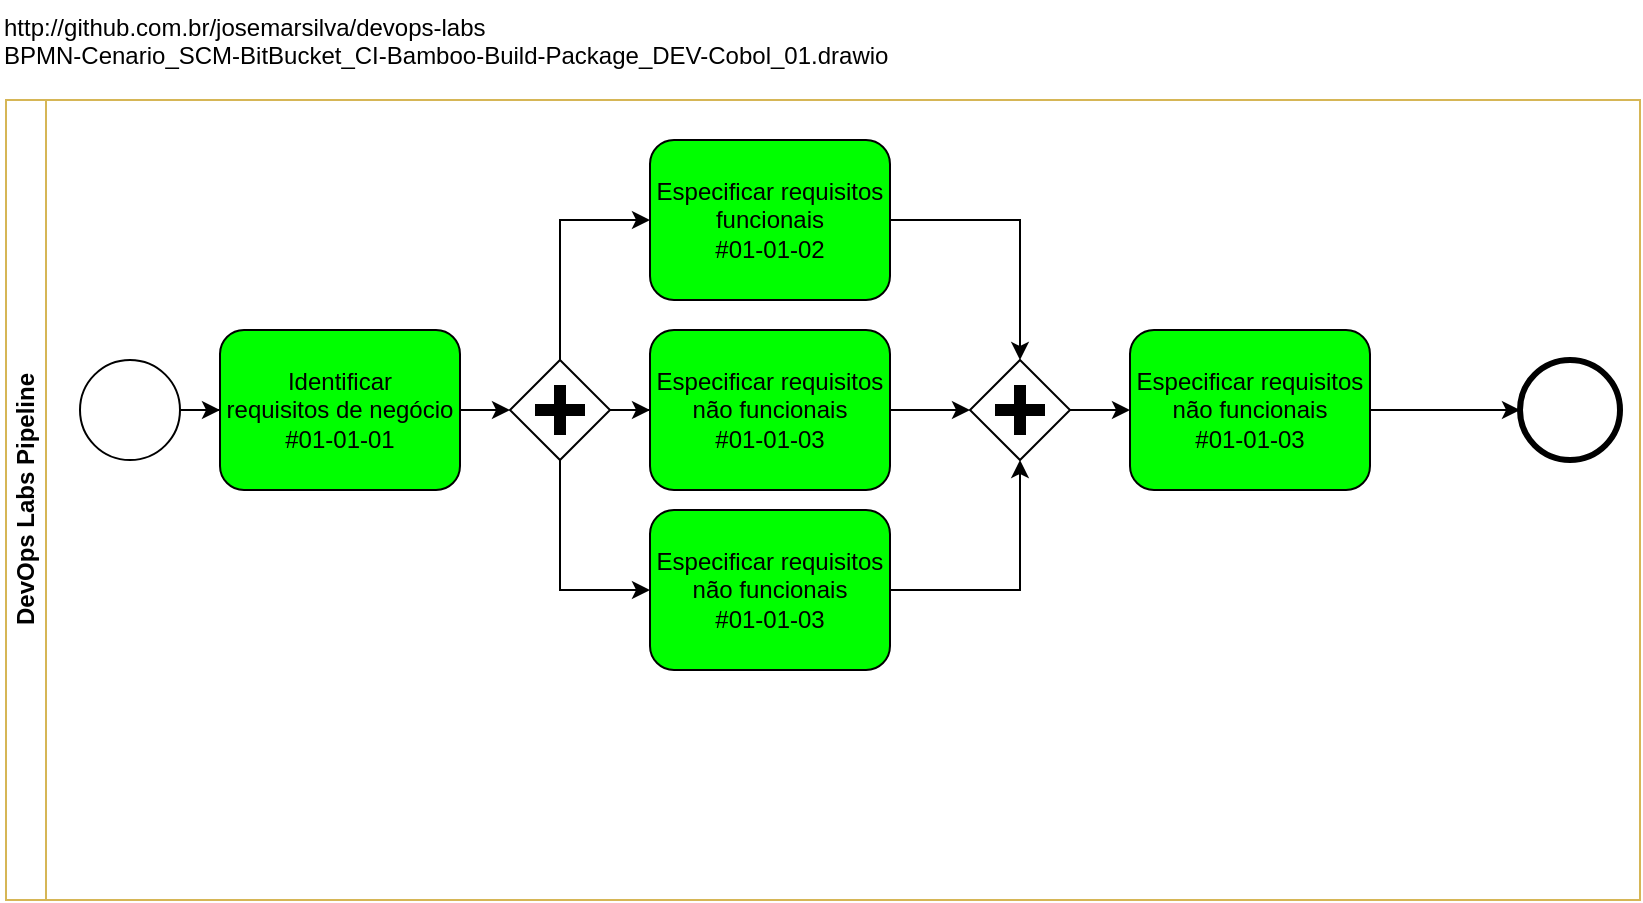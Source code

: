 <mxfile version="12.6.5" type="device"><diagram id="5NeZ63Qd66gIMU1FEMey" name="Página-1"><mxGraphModel dx="868" dy="534" grid="1" gridSize="10" guides="1" tooltips="1" connect="1" arrows="1" fold="1" page="1" pageScale="1" pageWidth="827" pageHeight="1169" math="0" shadow="0"><root><mxCell id="0"/><mxCell id="1" parent="0"/><mxCell id="QgqVYCvx7v4dcO-PnhBK-2" value="DevOps Labs Pipeline" style="swimlane;html=1;horizontal=0;startSize=20;fillColor=none;strokeColor=#d6b656;" parent="1" vertex="1"><mxGeometry x="3" y="60" width="817" height="400" as="geometry"/></mxCell><mxCell id="dS2oRb-bHWeyEm29BqbT-6" style="edgeStyle=orthogonalEdgeStyle;rounded=0;orthogonalLoop=1;jettySize=auto;html=1;exitX=1;exitY=0.5;exitDx=0;exitDy=0;" parent="QgqVYCvx7v4dcO-PnhBK-2" source="dS2oRb-bHWeyEm29BqbT-1" target="5jf8gvS9TWFhuYRFCtUc-1" edge="1"><mxGeometry relative="1" as="geometry"><mxPoint x="97" y="160" as="sourcePoint"/><mxPoint x="127" y="155" as="targetPoint"/></mxGeometry></mxCell><mxCell id="dS2oRb-bHWeyEm29BqbT-1" value="" style="shape=mxgraph.bpmn.shape;html=1;verticalLabelPosition=bottom;labelBackgroundColor=#ffffff;verticalAlign=top;align=center;perimeter=ellipsePerimeter;outlineConnect=0;outline=standard;symbol=general;" parent="QgqVYCvx7v4dcO-PnhBK-2" vertex="1"><mxGeometry x="37" y="130" width="50" height="50" as="geometry"/></mxCell><mxCell id="dS2oRb-bHWeyEm29BqbT-10" style="edgeStyle=orthogonalEdgeStyle;rounded=0;orthogonalLoop=1;jettySize=auto;html=1;" parent="QgqVYCvx7v4dcO-PnhBK-2" target="dS2oRb-bHWeyEm29BqbT-8" edge="1"><mxGeometry relative="1" as="geometry"><mxPoint x="257" y="75" as="sourcePoint"/></mxGeometry></mxCell><mxCell id="dS2oRb-bHWeyEm29BqbT-16" style="edgeStyle=orthogonalEdgeStyle;rounded=0;orthogonalLoop=1;jettySize=auto;html=1;" parent="QgqVYCvx7v4dcO-PnhBK-2" target="dS2oRb-bHWeyEm29BqbT-12" edge="1"><mxGeometry relative="1" as="geometry"><mxPoint x="398.5" y="75" as="sourcePoint"/></mxGeometry></mxCell><mxCell id="dS2oRb-bHWeyEm29BqbT-28" style="edgeStyle=orthogonalEdgeStyle;rounded=0;orthogonalLoop=1;jettySize=auto;html=1;entryX=0;entryY=0.5;entryDx=0;entryDy=0;exitX=1;exitY=0.5;exitDx=0;exitDy=0;" parent="QgqVYCvx7v4dcO-PnhBK-2" target="dS2oRb-bHWeyEm29BqbT-18" edge="1"><mxGeometry relative="1" as="geometry"><Array as="points"><mxPoint x="727" y="80"/><mxPoint x="727" y="140"/><mxPoint x="97" y="140"/><mxPoint x="97" y="200"/></Array><mxPoint x="688.5" y="75" as="sourcePoint"/></mxGeometry></mxCell><mxCell id="dS2oRb-bHWeyEm29BqbT-11" style="edgeStyle=orthogonalEdgeStyle;rounded=0;orthogonalLoop=1;jettySize=auto;html=1;" parent="QgqVYCvx7v4dcO-PnhBK-2" target="dS2oRb-bHWeyEm29BqbT-14" edge="1"><mxGeometry relative="1" as="geometry"><mxPoint x="547" y="75" as="sourcePoint"/></mxGeometry></mxCell><mxCell id="dS2oRb-bHWeyEm29BqbT-17" style="edgeStyle=orthogonalEdgeStyle;rounded=0;orthogonalLoop=1;jettySize=auto;html=1;" parent="QgqVYCvx7v4dcO-PnhBK-2" target="dS2oRb-bHWeyEm29BqbT-21" edge="1"><mxGeometry relative="1" as="geometry"><mxPoint x="257" y="205" as="sourcePoint"/></mxGeometry></mxCell><mxCell id="dS2oRb-bHWeyEm29BqbT-20" style="edgeStyle=orthogonalEdgeStyle;rounded=0;orthogonalLoop=1;jettySize=auto;html=1;" parent="QgqVYCvx7v4dcO-PnhBK-2" target="dS2oRb-bHWeyEm29BqbT-23" edge="1"><mxGeometry relative="1" as="geometry"><mxPoint x="398.5" y="205" as="sourcePoint"/></mxGeometry></mxCell><mxCell id="dS2oRb-bHWeyEm29BqbT-3" value="" style="shape=mxgraph.bpmn.shape;html=1;verticalLabelPosition=bottom;labelBackgroundColor=#ffffff;verticalAlign=top;align=center;perimeter=ellipsePerimeter;outlineConnect=0;outline=end;symbol=general;" parent="QgqVYCvx7v4dcO-PnhBK-2" vertex="1"><mxGeometry x="757" y="130" width="50" height="50" as="geometry"/></mxCell><mxCell id="5jf8gvS9TWFhuYRFCtUc-8" style="edgeStyle=orthogonalEdgeStyle;rounded=0;orthogonalLoop=1;jettySize=auto;html=1;" edge="1" parent="QgqVYCvx7v4dcO-PnhBK-2" source="5jf8gvS9TWFhuYRFCtUc-1" target="5jf8gvS9TWFhuYRFCtUc-7"><mxGeometry relative="1" as="geometry"/></mxCell><mxCell id="5jf8gvS9TWFhuYRFCtUc-1" value="Identificar &lt;br&gt;requisitos de negócio &lt;br&gt;#01-01-01" style="shape=ext;rounded=1;html=1;whiteSpace=wrap;fillColor=#00FF00;" vertex="1" parent="QgqVYCvx7v4dcO-PnhBK-2"><mxGeometry x="107" y="115" width="120" height="80" as="geometry"/></mxCell><mxCell id="5jf8gvS9TWFhuYRFCtUc-13" style="edgeStyle=orthogonalEdgeStyle;rounded=0;orthogonalLoop=1;jettySize=auto;html=1;" edge="1" parent="QgqVYCvx7v4dcO-PnhBK-2" source="5jf8gvS9TWFhuYRFCtUc-3" target="5jf8gvS9TWFhuYRFCtUc-12"><mxGeometry relative="1" as="geometry"/></mxCell><mxCell id="5jf8gvS9TWFhuYRFCtUc-3" value="Especificar requisitos funcionais &lt;br&gt;#01-01-02" style="shape=ext;rounded=1;html=1;whiteSpace=wrap;fillColor=#00FF00;" vertex="1" parent="QgqVYCvx7v4dcO-PnhBK-2"><mxGeometry x="322" y="20" width="120" height="80" as="geometry"/></mxCell><mxCell id="5jf8gvS9TWFhuYRFCtUc-14" style="edgeStyle=orthogonalEdgeStyle;rounded=0;orthogonalLoop=1;jettySize=auto;html=1;" edge="1" parent="QgqVYCvx7v4dcO-PnhBK-2" source="5jf8gvS9TWFhuYRFCtUc-5" target="5jf8gvS9TWFhuYRFCtUc-12"><mxGeometry relative="1" as="geometry"/></mxCell><mxCell id="5jf8gvS9TWFhuYRFCtUc-5" value="Especificar requisitos não funcionais &lt;br&gt;#01-01-03" style="shape=ext;rounded=1;html=1;whiteSpace=wrap;fillColor=#00FF00;" vertex="1" parent="QgqVYCvx7v4dcO-PnhBK-2"><mxGeometry x="322" y="115" width="120" height="80" as="geometry"/></mxCell><mxCell id="5jf8gvS9TWFhuYRFCtUc-15" style="edgeStyle=orthogonalEdgeStyle;rounded=0;orthogonalLoop=1;jettySize=auto;html=1;" edge="1" parent="QgqVYCvx7v4dcO-PnhBK-2" source="5jf8gvS9TWFhuYRFCtUc-6" target="5jf8gvS9TWFhuYRFCtUc-12"><mxGeometry relative="1" as="geometry"/></mxCell><mxCell id="5jf8gvS9TWFhuYRFCtUc-6" value="Especificar requisitos não funcionais &lt;br&gt;#01-01-03" style="shape=ext;rounded=1;html=1;whiteSpace=wrap;fillColor=#00FF00;" vertex="1" parent="QgqVYCvx7v4dcO-PnhBK-2"><mxGeometry x="322" y="205" width="120" height="80" as="geometry"/></mxCell><mxCell id="5jf8gvS9TWFhuYRFCtUc-9" style="edgeStyle=orthogonalEdgeStyle;rounded=0;orthogonalLoop=1;jettySize=auto;html=1;entryX=0;entryY=0.5;entryDx=0;entryDy=0;exitX=0.5;exitY=0;exitDx=0;exitDy=0;" edge="1" parent="QgqVYCvx7v4dcO-PnhBK-2" source="5jf8gvS9TWFhuYRFCtUc-7" target="5jf8gvS9TWFhuYRFCtUc-3"><mxGeometry relative="1" as="geometry"/></mxCell><mxCell id="5jf8gvS9TWFhuYRFCtUc-10" style="edgeStyle=orthogonalEdgeStyle;rounded=0;orthogonalLoop=1;jettySize=auto;html=1;" edge="1" parent="QgqVYCvx7v4dcO-PnhBK-2" source="5jf8gvS9TWFhuYRFCtUc-7" target="5jf8gvS9TWFhuYRFCtUc-5"><mxGeometry relative="1" as="geometry"/></mxCell><mxCell id="5jf8gvS9TWFhuYRFCtUc-11" style="edgeStyle=orthogonalEdgeStyle;rounded=0;orthogonalLoop=1;jettySize=auto;html=1;entryX=0;entryY=0.5;entryDx=0;entryDy=0;exitX=0.5;exitY=1;exitDx=0;exitDy=0;" edge="1" parent="QgqVYCvx7v4dcO-PnhBK-2" source="5jf8gvS9TWFhuYRFCtUc-7" target="5jf8gvS9TWFhuYRFCtUc-6"><mxGeometry relative="1" as="geometry"/></mxCell><mxCell id="5jf8gvS9TWFhuYRFCtUc-7" value="" style="shape=mxgraph.bpmn.shape;html=1;verticalLabelPosition=bottom;labelBackgroundColor=#ffffff;verticalAlign=top;align=center;perimeter=rhombusPerimeter;background=gateway;outlineConnect=0;outline=none;symbol=parallelGw;fillColor=none;" vertex="1" parent="QgqVYCvx7v4dcO-PnhBK-2"><mxGeometry x="252" y="130" width="50" height="50" as="geometry"/></mxCell><mxCell id="5jf8gvS9TWFhuYRFCtUc-17" style="edgeStyle=orthogonalEdgeStyle;rounded=0;orthogonalLoop=1;jettySize=auto;html=1;" edge="1" parent="QgqVYCvx7v4dcO-PnhBK-2" source="5jf8gvS9TWFhuYRFCtUc-12" target="5jf8gvS9TWFhuYRFCtUc-16"><mxGeometry relative="1" as="geometry"/></mxCell><mxCell id="5jf8gvS9TWFhuYRFCtUc-12" value="" style="shape=mxgraph.bpmn.shape;html=1;verticalLabelPosition=bottom;labelBackgroundColor=#ffffff;verticalAlign=top;align=center;perimeter=rhombusPerimeter;background=gateway;outlineConnect=0;outline=none;symbol=parallelGw;fillColor=none;" vertex="1" parent="QgqVYCvx7v4dcO-PnhBK-2"><mxGeometry x="482" y="130" width="50" height="50" as="geometry"/></mxCell><mxCell id="5jf8gvS9TWFhuYRFCtUc-18" style="edgeStyle=orthogonalEdgeStyle;rounded=0;orthogonalLoop=1;jettySize=auto;html=1;" edge="1" parent="QgqVYCvx7v4dcO-PnhBK-2" source="5jf8gvS9TWFhuYRFCtUc-16" target="dS2oRb-bHWeyEm29BqbT-3"><mxGeometry relative="1" as="geometry"/></mxCell><mxCell id="5jf8gvS9TWFhuYRFCtUc-16" value="Especificar requisitos não funcionais &lt;br&gt;#01-01-03" style="shape=ext;rounded=1;html=1;whiteSpace=wrap;fillColor=#00FF00;" vertex="1" parent="QgqVYCvx7v4dcO-PnhBK-2"><mxGeometry x="562" y="115" width="120" height="80" as="geometry"/></mxCell><mxCell id="OLhIjut3MR7rtpvBqboD-1" value="&lt;div style=&quot;text-align: left&quot;&gt;http://github.com.br/josemarsilva/devops-labs&lt;/div&gt;BPMN-Cenario_SCM-BitBucket_CI-Bamboo-Build-Package_DEV-Cobol_01.drawio" style="text;html=1;resizable=0;autosize=1;align=left;verticalAlign=top;points=[];fillColor=none;strokeColor=none;rounded=0;" parent="1" vertex="1"><mxGeometry y="10" width="460" height="30" as="geometry"/></mxCell></root></mxGraphModel></diagram></mxfile>